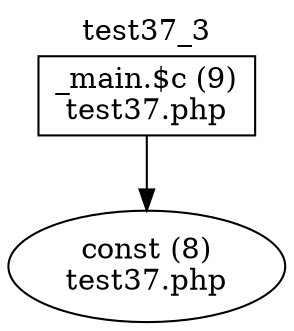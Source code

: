 digraph cfg {
  label="test37_3";
  labelloc=t;
  n1 [shape=box, label="_main.$c (9)\ntest37.php"];
  n2 [shape=ellipse, label="const (8)\ntest37.php"];
  n1 -> n2;
}

